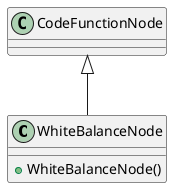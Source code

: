 @startuml
class WhiteBalanceNode {
    + WhiteBalanceNode()
}
CodeFunctionNode <|-- WhiteBalanceNode
@enduml

